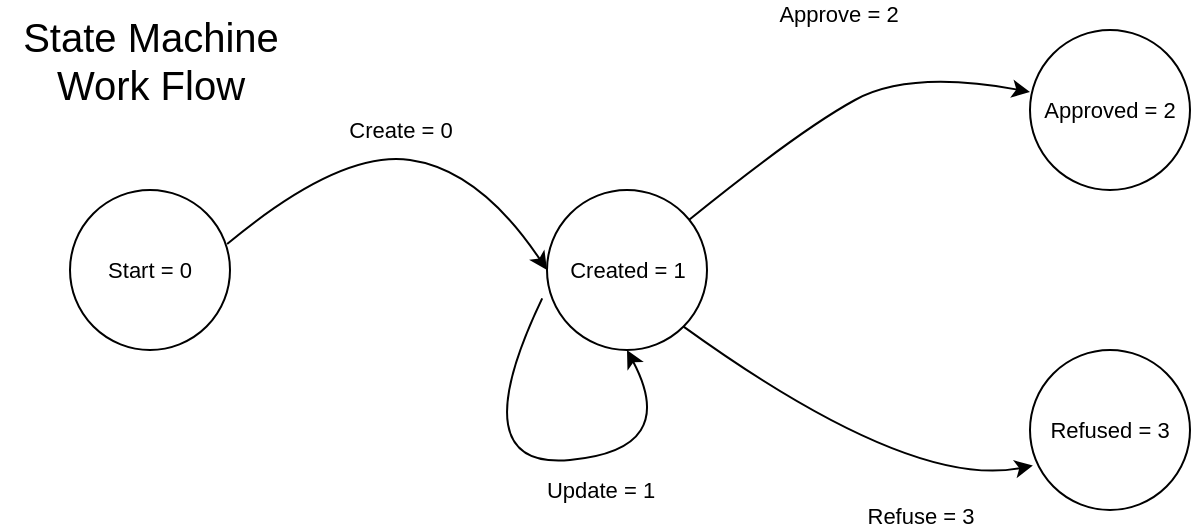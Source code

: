 <mxfile version="22.0.2" type="device">
  <diagram name="Pagina-1" id="QFXoaH2LuDzKgZpII6aC">
    <mxGraphModel dx="989" dy="577" grid="1" gridSize="10" guides="1" tooltips="1" connect="1" arrows="1" fold="1" page="1" pageScale="1" pageWidth="827" pageHeight="1169" math="0" shadow="0">
      <root>
        <mxCell id="0" />
        <mxCell id="1" parent="0" />
        <mxCell id="jol2FDmcdnvIMzoMuaSf-1" value="&lt;font style=&quot;font-size: 11px;&quot;&gt;Start = 0&lt;/font&gt;" style="ellipse;whiteSpace=wrap;html=1;aspect=fixed;" parent="1" vertex="1">
          <mxGeometry x="135" y="200" width="80" height="80" as="geometry" />
        </mxCell>
        <mxCell id="jol2FDmcdnvIMzoMuaSf-3" value="&lt;font style=&quot;font-size: 11px;&quot;&gt;Created = 1&lt;/font&gt;" style="ellipse;whiteSpace=wrap;html=1;aspect=fixed;" parent="1" vertex="1">
          <mxGeometry x="373.5" y="200" width="80" height="80" as="geometry" />
        </mxCell>
        <mxCell id="jol2FDmcdnvIMzoMuaSf-4" value="&lt;font style=&quot;font-size: 11px;&quot;&gt;Refused = 3&lt;/font&gt;" style="ellipse;whiteSpace=wrap;html=1;aspect=fixed;" parent="1" vertex="1">
          <mxGeometry x="615" y="280" width="80" height="80" as="geometry" />
        </mxCell>
        <mxCell id="jol2FDmcdnvIMzoMuaSf-5" value="&lt;font style=&quot;font-size: 11px;&quot;&gt;Approved = 2&lt;/font&gt;" style="ellipse;whiteSpace=wrap;html=1;aspect=fixed;" parent="1" vertex="1">
          <mxGeometry x="615" y="120" width="80" height="80" as="geometry" />
        </mxCell>
        <mxCell id="jol2FDmcdnvIMzoMuaSf-7" value="Create = 0" style="curved=1;endArrow=classic;html=1;rounded=0;exitX=0.982;exitY=0.338;exitDx=0;exitDy=0;entryX=0;entryY=0.5;entryDx=0;entryDy=0;exitPerimeter=0;" parent="1" source="jol2FDmcdnvIMzoMuaSf-1" target="jol2FDmcdnvIMzoMuaSf-3" edge="1">
          <mxGeometry x="-0.004" y="14" width="50" height="50" relative="1" as="geometry">
            <mxPoint x="215" y="340" as="sourcePoint" />
            <mxPoint x="308.6" y="278.16" as="targetPoint" />
            <Array as="points">
              <mxPoint x="270" y="180" />
              <mxPoint x="340" y="190" />
            </Array>
            <mxPoint as="offset" />
          </mxGeometry>
        </mxCell>
        <mxCell id="jol2FDmcdnvIMzoMuaSf-9" value="Update = 1" style="curved=1;endArrow=classic;html=1;rounded=0;entryX=0.5;entryY=1;entryDx=0;entryDy=0;exitX=-0.03;exitY=0.677;exitDx=0;exitDy=0;exitPerimeter=0;" parent="1" source="jol2FDmcdnvIMzoMuaSf-3" target="jol2FDmcdnvIMzoMuaSf-3" edge="1">
          <mxGeometry x="0.251" y="-16" width="50" height="50" relative="1" as="geometry">
            <mxPoint x="435" y="278" as="sourcePoint" />
            <mxPoint x="515" y="360" as="targetPoint" />
            <Array as="points">
              <mxPoint x="330" y="340" />
              <mxPoint x="440" y="330" />
            </Array>
            <mxPoint as="offset" />
          </mxGeometry>
        </mxCell>
        <mxCell id="jol2FDmcdnvIMzoMuaSf-10" value="Approve = 2" style="curved=1;endArrow=classic;html=1;rounded=0;entryX=0;entryY=0.387;entryDx=0;entryDy=0;entryPerimeter=0;" parent="1" target="jol2FDmcdnvIMzoMuaSf-5" edge="1" source="jol2FDmcdnvIMzoMuaSf-3">
          <mxGeometry x="0.19" y="42" width="50" height="50" relative="1" as="geometry">
            <mxPoint x="525" y="210" as="sourcePoint" />
            <mxPoint x="575" y="160" as="targetPoint" />
            <Array as="points">
              <mxPoint x="500" y="170" />
              <mxPoint x="555" y="140" />
            </Array>
            <mxPoint as="offset" />
          </mxGeometry>
        </mxCell>
        <mxCell id="jol2FDmcdnvIMzoMuaSf-11" value="Refuse = 3" style="curved=1;endArrow=classic;html=1;rounded=0;exitX=1;exitY=1;exitDx=0;exitDy=0;entryX=0.018;entryY=0.722;entryDx=0;entryDy=0;entryPerimeter=0;" parent="1" source="jol2FDmcdnvIMzoMuaSf-3" target="jol2FDmcdnvIMzoMuaSf-4" edge="1">
          <mxGeometry x="0.401" y="-14" width="50" height="50" relative="1" as="geometry">
            <mxPoint x="545" y="290" as="sourcePoint" />
            <mxPoint x="613" y="338" as="targetPoint" />
            <Array as="points">
              <mxPoint x="555" y="350" />
            </Array>
            <mxPoint as="offset" />
          </mxGeometry>
        </mxCell>
        <mxCell id="0iyi35q2MamPciQ9-LpV-2" value="&lt;font style=&quot;font-size: 20px;&quot;&gt;State Machine&lt;br&gt;Work Flow&lt;/font&gt;" style="text;html=1;align=center;verticalAlign=middle;resizable=0;points=[];autosize=1;strokeColor=none;fillColor=none;" parent="1" vertex="1">
          <mxGeometry x="100" y="105" width="150" height="60" as="geometry" />
        </mxCell>
      </root>
    </mxGraphModel>
  </diagram>
</mxfile>
